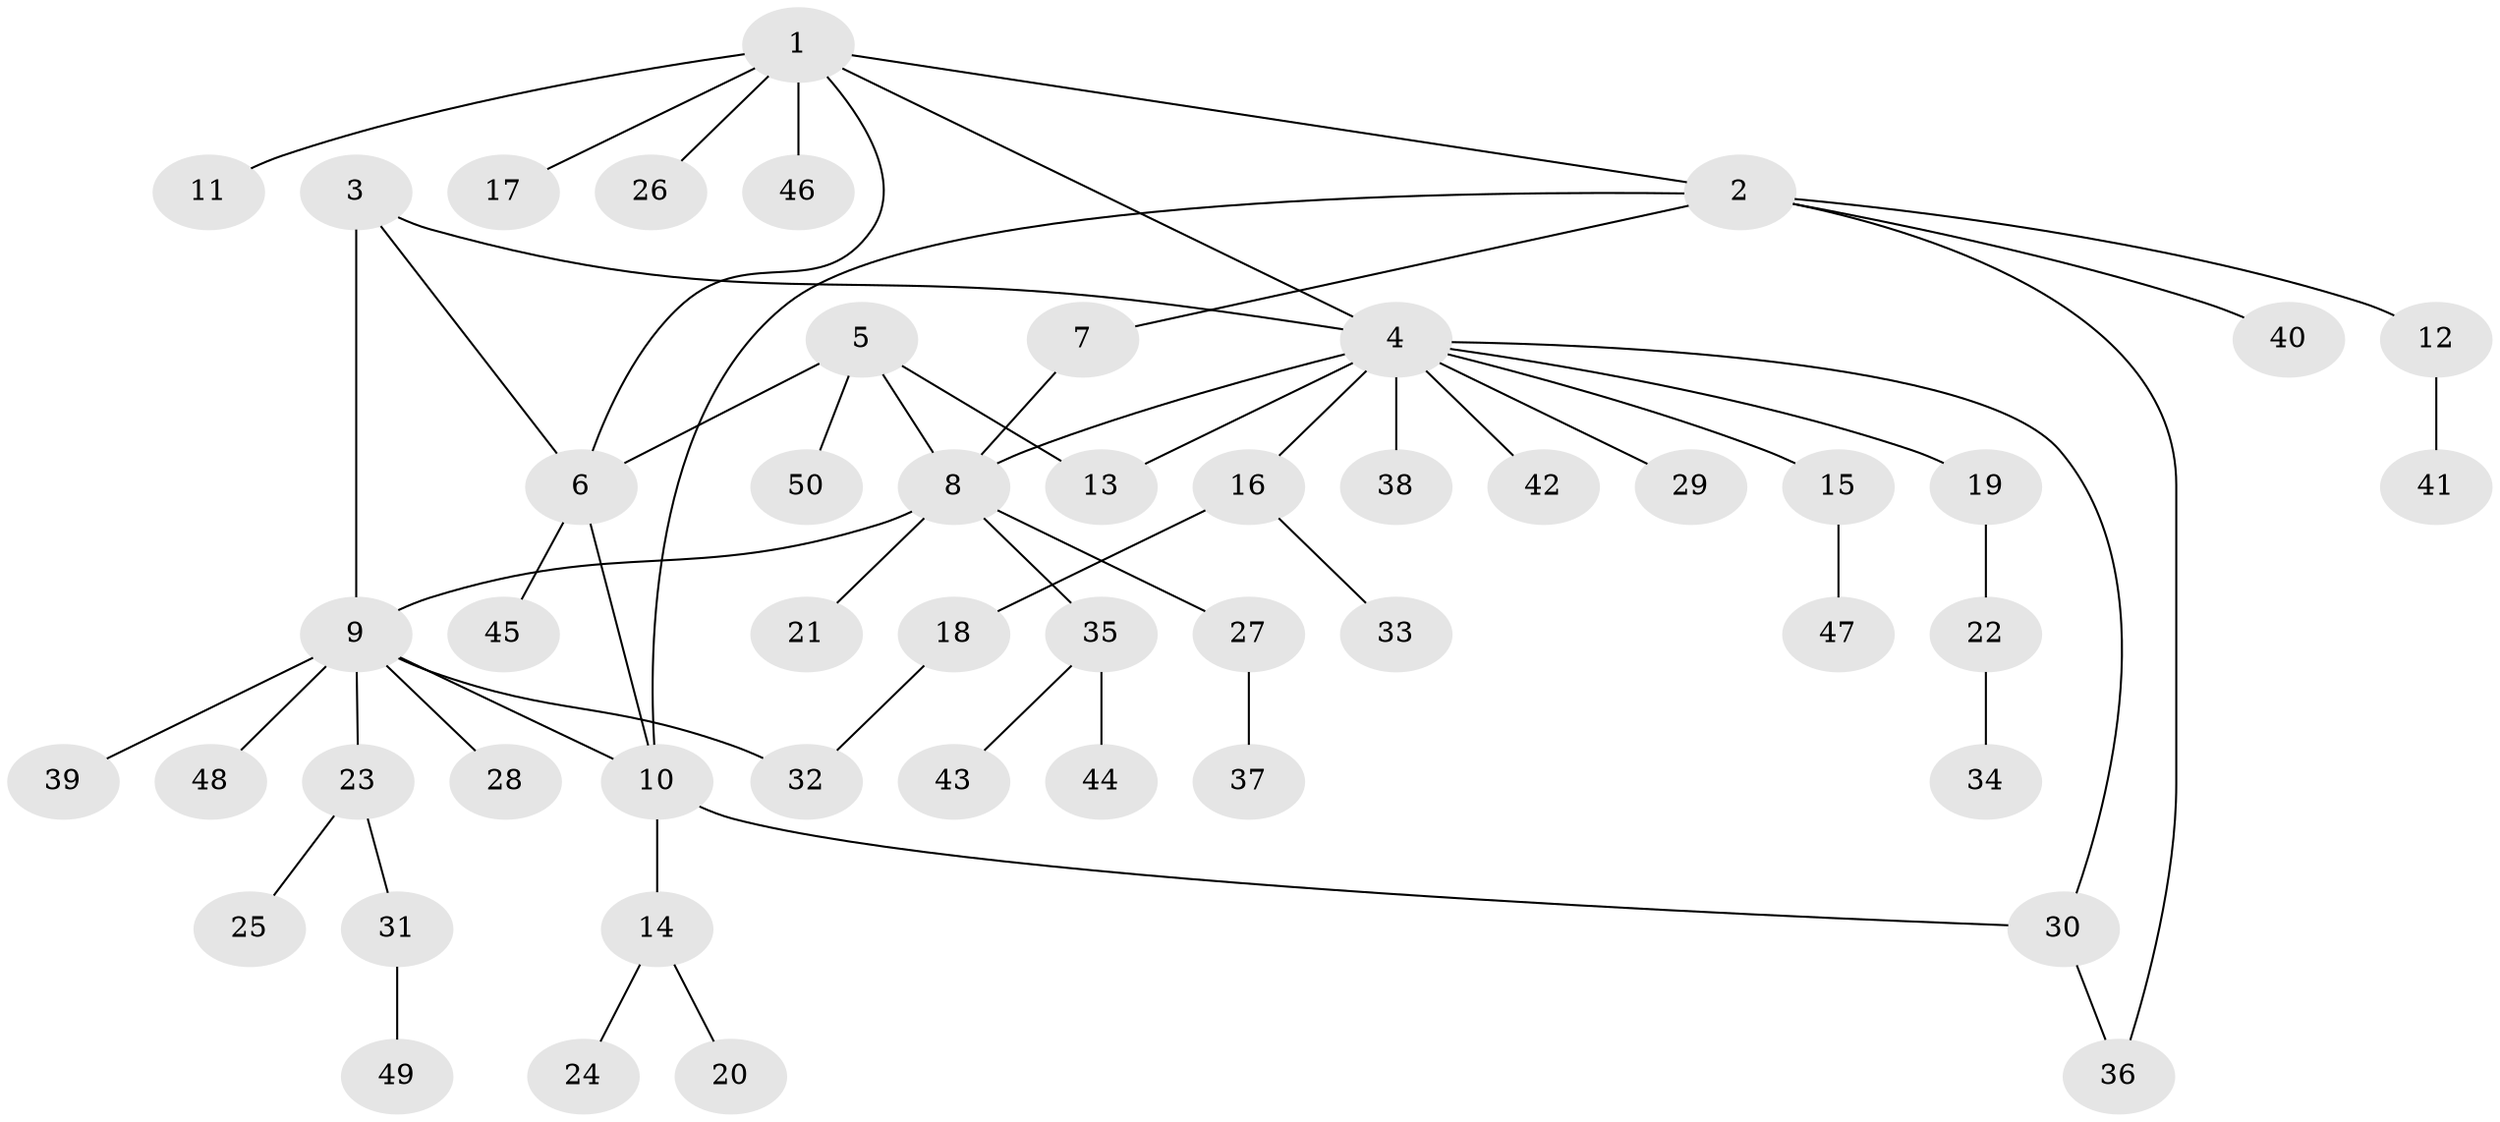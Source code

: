 // coarse degree distribution, {1: 0.5, 5: 0.15, 2: 0.1, 6: 0.1, 3: 0.1, 9: 0.05}
// Generated by graph-tools (version 1.1) at 2025/37/03/04/25 23:37:42]
// undirected, 50 vertices, 59 edges
graph export_dot {
  node [color=gray90,style=filled];
  1;
  2;
  3;
  4;
  5;
  6;
  7;
  8;
  9;
  10;
  11;
  12;
  13;
  14;
  15;
  16;
  17;
  18;
  19;
  20;
  21;
  22;
  23;
  24;
  25;
  26;
  27;
  28;
  29;
  30;
  31;
  32;
  33;
  34;
  35;
  36;
  37;
  38;
  39;
  40;
  41;
  42;
  43;
  44;
  45;
  46;
  47;
  48;
  49;
  50;
  1 -- 2;
  1 -- 4;
  1 -- 6;
  1 -- 11;
  1 -- 17;
  1 -- 26;
  1 -- 46;
  2 -- 7;
  2 -- 10;
  2 -- 12;
  2 -- 36;
  2 -- 40;
  3 -- 4;
  3 -- 6;
  3 -- 9;
  4 -- 8;
  4 -- 13;
  4 -- 15;
  4 -- 16;
  4 -- 19;
  4 -- 29;
  4 -- 30;
  4 -- 38;
  4 -- 42;
  5 -- 6;
  5 -- 8;
  5 -- 13;
  5 -- 50;
  6 -- 10;
  6 -- 45;
  7 -- 8;
  8 -- 9;
  8 -- 21;
  8 -- 27;
  8 -- 35;
  9 -- 10;
  9 -- 23;
  9 -- 28;
  9 -- 32;
  9 -- 39;
  9 -- 48;
  10 -- 14;
  10 -- 30;
  12 -- 41;
  14 -- 20;
  14 -- 24;
  15 -- 47;
  16 -- 18;
  16 -- 33;
  18 -- 32;
  19 -- 22;
  22 -- 34;
  23 -- 25;
  23 -- 31;
  27 -- 37;
  30 -- 36;
  31 -- 49;
  35 -- 43;
  35 -- 44;
}
